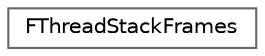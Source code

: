 digraph "Graphical Class Hierarchy"
{
 // INTERACTIVE_SVG=YES
 // LATEX_PDF_SIZE
  bgcolor="transparent";
  edge [fontname=Helvetica,fontsize=10,labelfontname=Helvetica,labelfontsize=10];
  node [fontname=Helvetica,fontsize=10,shape=box,height=0.2,width=0.4];
  rankdir="LR";
  Node0 [id="Node000000",label="FThreadStackFrames",height=0.2,width=0.4,color="grey40", fillcolor="white", style="filled",URL="$d8/d05/structFThreadStackFrames.html",tooltip="Portable thread stack frame."];
}
